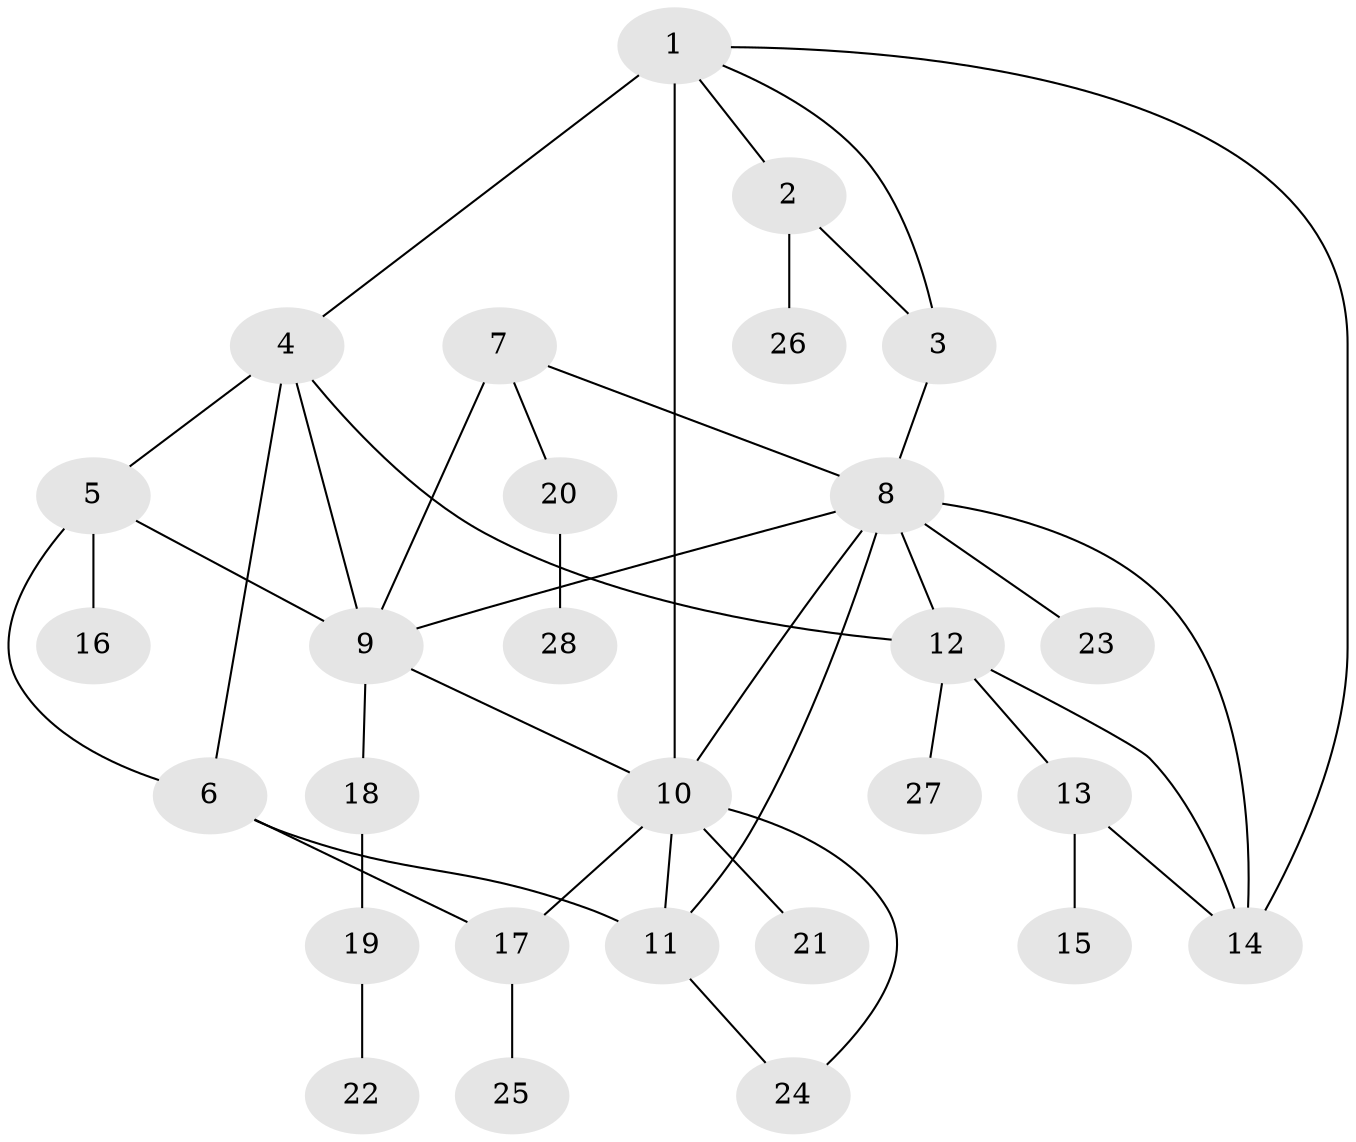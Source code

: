 // original degree distribution, {10: 0.014492753623188406, 4: 0.028985507246376812, 5: 0.10144927536231885, 6: 0.07246376811594203, 3: 0.043478260869565216, 8: 0.014492753623188406, 7: 0.014492753623188406, 1: 0.5652173913043478, 2: 0.14492753623188406}
// Generated by graph-tools (version 1.1) at 2025/52/03/04/25 22:52:31]
// undirected, 28 vertices, 42 edges
graph export_dot {
  node [color=gray90,style=filled];
  1;
  2;
  3;
  4;
  5;
  6;
  7;
  8;
  9;
  10;
  11;
  12;
  13;
  14;
  15;
  16;
  17;
  18;
  19;
  20;
  21;
  22;
  23;
  24;
  25;
  26;
  27;
  28;
  1 -- 2 [weight=1.0];
  1 -- 3 [weight=1.0];
  1 -- 4 [weight=1.0];
  1 -- 10 [weight=5.0];
  1 -- 14 [weight=1.0];
  2 -- 3 [weight=1.0];
  2 -- 26 [weight=1.0];
  3 -- 8 [weight=1.0];
  4 -- 5 [weight=1.0];
  4 -- 6 [weight=1.0];
  4 -- 9 [weight=1.0];
  4 -- 12 [weight=1.0];
  5 -- 6 [weight=1.0];
  5 -- 9 [weight=1.0];
  5 -- 16 [weight=1.0];
  6 -- 11 [weight=1.0];
  6 -- 17 [weight=1.0];
  7 -- 8 [weight=1.0];
  7 -- 9 [weight=2.0];
  7 -- 20 [weight=1.0];
  8 -- 9 [weight=1.0];
  8 -- 10 [weight=1.0];
  8 -- 11 [weight=1.0];
  8 -- 12 [weight=1.0];
  8 -- 14 [weight=1.0];
  8 -- 23 [weight=1.0];
  9 -- 10 [weight=1.0];
  9 -- 18 [weight=1.0];
  10 -- 11 [weight=1.0];
  10 -- 17 [weight=1.0];
  10 -- 21 [weight=1.0];
  10 -- 24 [weight=1.0];
  11 -- 24 [weight=1.0];
  12 -- 13 [weight=1.0];
  12 -- 14 [weight=1.0];
  12 -- 27 [weight=1.0];
  13 -- 14 [weight=1.0];
  13 -- 15 [weight=4.0];
  17 -- 25 [weight=3.0];
  18 -- 19 [weight=3.0];
  19 -- 22 [weight=1.0];
  20 -- 28 [weight=1.0];
}
